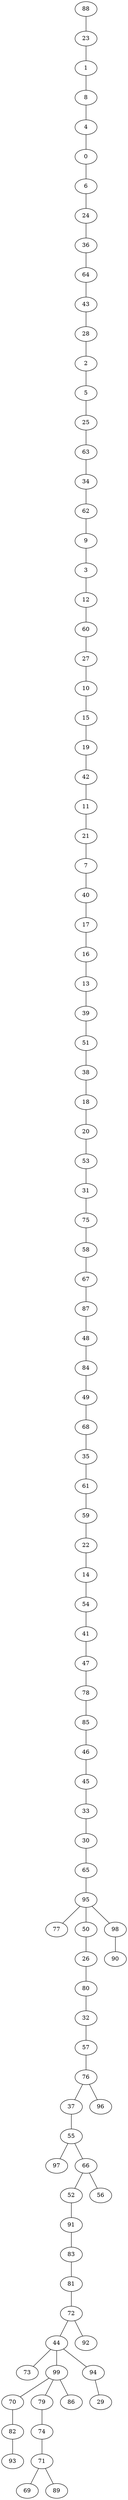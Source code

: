 graph G {
  88;
  23;
  1;
  8;
  4;
  0;
  6;
  24;
  36;
  64;
  43;
  28;
  2;
  5;
  25;
  63;
  34;
  62;
  9;
  3;
  12;
  60;
  27;
  10;
  15;
  19;
  42;
  11;
  21;
  7;
  40;
  17;
  16;
  13;
  39;
  51;
  38;
  18;
  20;
  53;
  31;
  75;
  58;
  67;
  87;
  48;
  84;
  49;
  68;
  35;
  61;
  59;
  22;
  14;
  54;
  41;
  47;
  78;
  85;
  46;
  45;
  33;
  30;
  65;
  95;
  77;
  50;
  26;
  80;
  32;
  57;
  76;
  37;
  55;
  97;
  66;
  52;
  91;
  83;
  81;
  72;
  44;
  73;
  99;
  70;
  82;
  93;
  79;
  74;
  71;
  69;
  89;
  86;
  94;
  29;
  92;
  56;
  96;
  98;
  90;
   88 -- 23;
   23 -- 1;
   1 -- 8;
   8 -- 4;
   4 -- 0;
   0 -- 6;
   6 -- 24;
   24 -- 36;
   36 -- 64;
   64 -- 43;
   43 -- 28;
   28 -- 2;
   2 -- 5;
   5 -- 25;
   25 -- 63;
   63 -- 34;
   34 -- 62;
   62 -- 9;
   9 -- 3;
   3 -- 12;
   12 -- 60;
   60 -- 27;
   27 -- 10;
   10 -- 15;
   15 -- 19;
   19 -- 42;
   42 -- 11;
   11 -- 21;
   21 -- 7;
   7 -- 40;
   40 -- 17;
   17 -- 16;
   16 -- 13;
   13 -- 39;
   39 -- 51;
   51 -- 38;
   38 -- 18;
   18 -- 20;
   20 -- 53;
   53 -- 31;
   31 -- 75;
   75 -- 58;
   58 -- 67;
   67 -- 87;
   87 -- 48;
   48 -- 84;
   84 -- 49;
   49 -- 68;
   68 -- 35;
   35 -- 61;
   61 -- 59;
   59 -- 22;
   22 -- 14;
   14 -- 54;
   54 -- 41;
   41 -- 47;
   47 -- 78;
   78 -- 85;
   85 -- 46;
   46 -- 45;
   45 -- 33;
   33 -- 30;
   30 -- 65;
   65 -- 95;
   95 -- 77;
   95 -- 50;
   50 -- 26;
   26 -- 80;
   80 -- 32;
   32 -- 57;
   57 -- 76;
   76 -- 37;
   37 -- 55;
   55 -- 97;
   55 -- 66;
   66 -- 52;
   52 -- 91;
   91 -- 83;
   83 -- 81;
   81 -- 72;
   72 -- 44;
   44 -- 73;
   44 -- 99;
   99 -- 70;
   70 -- 82;
   82 -- 93;
   99 -- 79;
   79 -- 74;
   74 -- 71;
   71 -- 69;
   71 -- 89;
   99 -- 86;
   44 -- 94;
   94 -- 29;
   72 -- 92;
   66 -- 56;
   76 -- 96;
   95 -- 98;
   98 -- 90;
}
